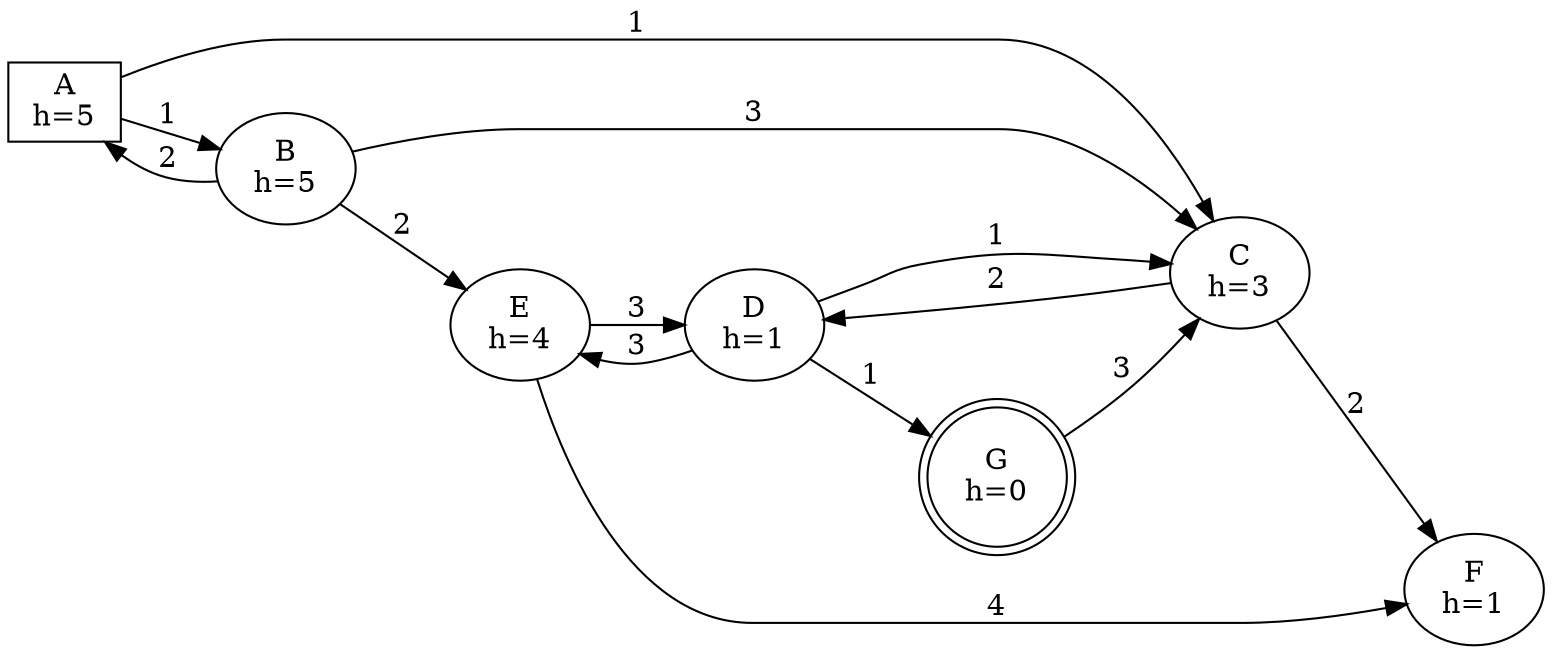 digraph g {
    rankdir="LR";

    a [label="A\nh=5", shape="box"];
    b [label="B\nh=5"];
    c [label="C\nh=3"];
    d [label="D\nh=1"];
    e [label="E\nh=4"];
    f [label="F\nh=1"];
    g [label="G\nh=0", shape="doublecircle"];
    a -> b [label="1"];
    a -> c [label="1"];
    c -> d [label="2"];
    d -> c [label="1"];
    d -> e [label="3"];
    c -> f [label="2"];
    g -> c [label="3"];
    d -> g [label="1"];
    b -> e [label="2"];
    b -> c [label="3"];
    e -> f [label="4"];
    e -> d [label="3"];
    b -> a [label="2"];
}


